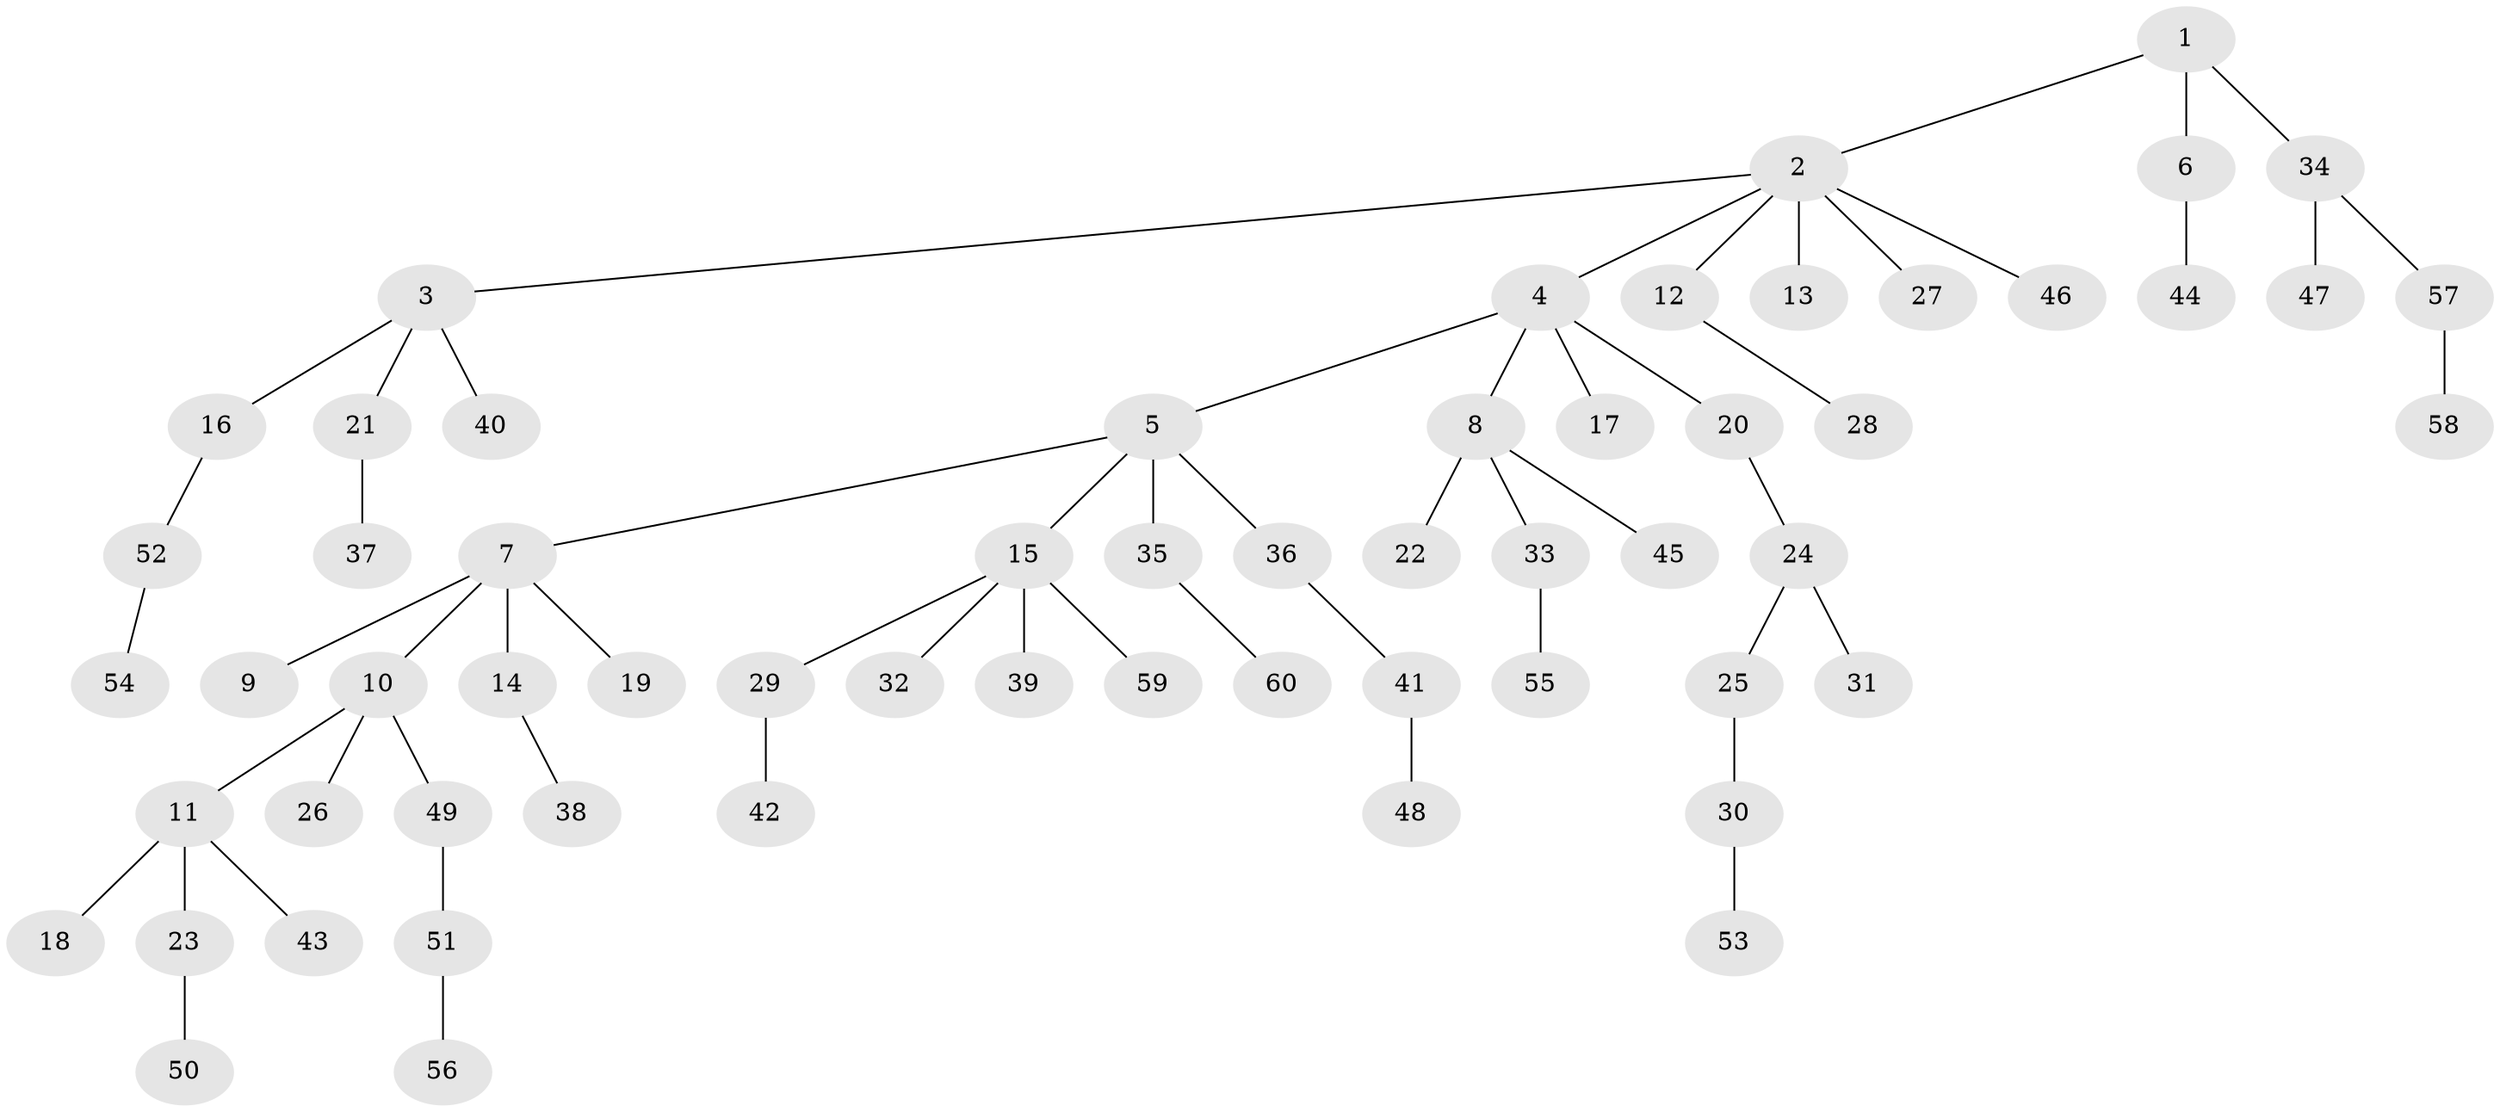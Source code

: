 // Generated by graph-tools (version 1.1) at 2025/15/03/09/25 04:15:40]
// undirected, 60 vertices, 59 edges
graph export_dot {
graph [start="1"]
  node [color=gray90,style=filled];
  1;
  2;
  3;
  4;
  5;
  6;
  7;
  8;
  9;
  10;
  11;
  12;
  13;
  14;
  15;
  16;
  17;
  18;
  19;
  20;
  21;
  22;
  23;
  24;
  25;
  26;
  27;
  28;
  29;
  30;
  31;
  32;
  33;
  34;
  35;
  36;
  37;
  38;
  39;
  40;
  41;
  42;
  43;
  44;
  45;
  46;
  47;
  48;
  49;
  50;
  51;
  52;
  53;
  54;
  55;
  56;
  57;
  58;
  59;
  60;
  1 -- 2;
  1 -- 6;
  1 -- 34;
  2 -- 3;
  2 -- 4;
  2 -- 12;
  2 -- 13;
  2 -- 27;
  2 -- 46;
  3 -- 16;
  3 -- 21;
  3 -- 40;
  4 -- 5;
  4 -- 8;
  4 -- 17;
  4 -- 20;
  5 -- 7;
  5 -- 15;
  5 -- 35;
  5 -- 36;
  6 -- 44;
  7 -- 9;
  7 -- 10;
  7 -- 14;
  7 -- 19;
  8 -- 22;
  8 -- 33;
  8 -- 45;
  10 -- 11;
  10 -- 26;
  10 -- 49;
  11 -- 18;
  11 -- 23;
  11 -- 43;
  12 -- 28;
  14 -- 38;
  15 -- 29;
  15 -- 32;
  15 -- 39;
  15 -- 59;
  16 -- 52;
  20 -- 24;
  21 -- 37;
  23 -- 50;
  24 -- 25;
  24 -- 31;
  25 -- 30;
  29 -- 42;
  30 -- 53;
  33 -- 55;
  34 -- 47;
  34 -- 57;
  35 -- 60;
  36 -- 41;
  41 -- 48;
  49 -- 51;
  51 -- 56;
  52 -- 54;
  57 -- 58;
}
